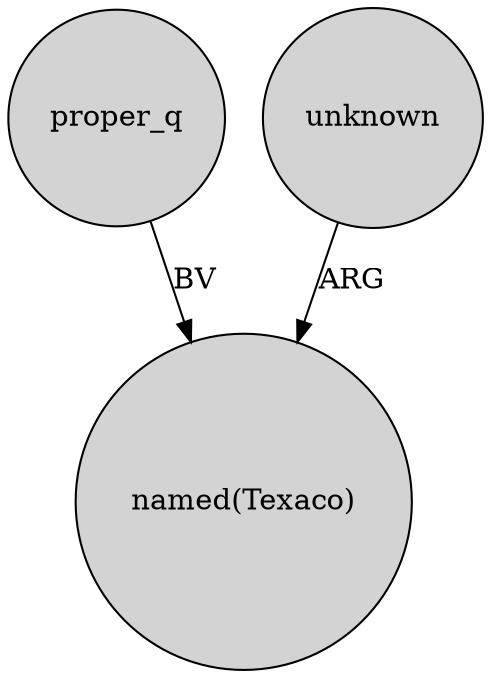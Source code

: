 digraph {
	node [shape=circle style=filled]
	proper_q -> "named(Texaco)" [label=BV]
	unknown -> "named(Texaco)" [label=ARG]
}

